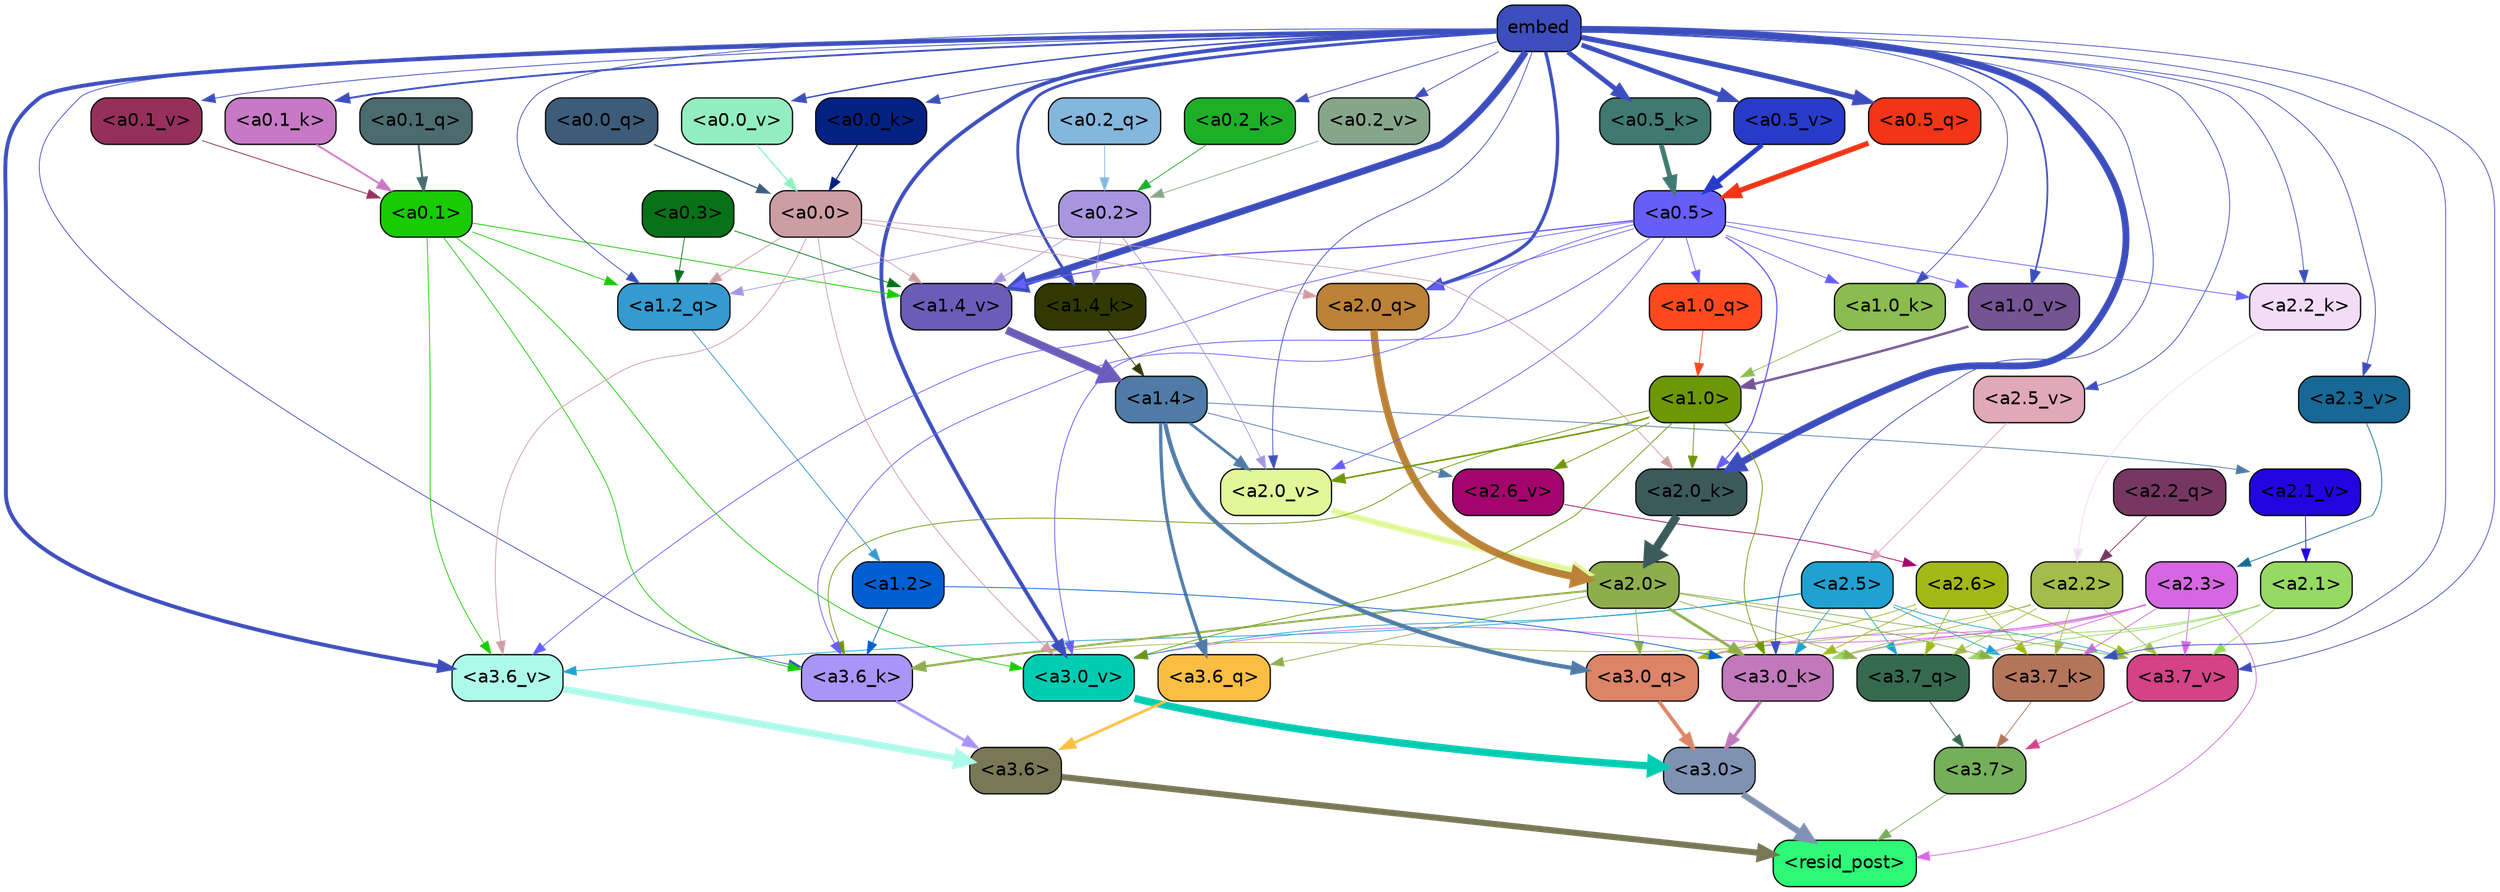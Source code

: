 strict digraph "" {
	graph [bgcolor=transparent,
		layout=dot,
		overlap=false,
		splines=true
	];
	"<a3.7>"	[color=black,
		fillcolor="#75af5a",
		fontname=Helvetica,
		shape=box,
		style="filled, rounded"];
	"<resid_post>"	[color=black,
		fillcolor="#2df976",
		fontname=Helvetica,
		shape=box,
		style="filled, rounded"];
	"<a3.7>" -> "<resid_post>"	[color="#75af5a",
		penwidth=0.6];
	"<a3.6>"	[color=black,
		fillcolor="#787856",
		fontname=Helvetica,
		shape=box,
		style="filled, rounded"];
	"<a3.6>" -> "<resid_post>"	[color="#787856",
		penwidth=4.753257989883423];
	"<a3.0>"	[color=black,
		fillcolor="#7f92b2",
		fontname=Helvetica,
		shape=box,
		style="filled, rounded"];
	"<a3.0>" -> "<resid_post>"	[color="#7f92b2",
		penwidth=4.90053927898407];
	"<a2.3>"	[color=black,
		fillcolor="#d666e2",
		fontname=Helvetica,
		shape=box,
		style="filled, rounded"];
	"<a2.3>" -> "<resid_post>"	[color="#d666e2",
		penwidth=0.6];
	"<a3.7_q>"	[color=black,
		fillcolor="#366a4f",
		fontname=Helvetica,
		shape=box,
		style="filled, rounded"];
	"<a2.3>" -> "<a3.7_q>"	[color="#d666e2",
		penwidth=0.6];
	"<a3.0_q>"	[color=black,
		fillcolor="#dc8467",
		fontname=Helvetica,
		shape=box,
		style="filled, rounded"];
	"<a2.3>" -> "<a3.0_q>"	[color="#d666e2",
		penwidth=0.6];
	"<a3.7_k>"	[color=black,
		fillcolor="#b4755b",
		fontname=Helvetica,
		shape=box,
		style="filled, rounded"];
	"<a2.3>" -> "<a3.7_k>"	[color="#d666e2",
		penwidth=0.6];
	"<a3.0_k>"	[color=black,
		fillcolor="#c179bb",
		fontname=Helvetica,
		shape=box,
		style="filled, rounded"];
	"<a2.3>" -> "<a3.0_k>"	[color="#d666e2",
		penwidth=0.6];
	"<a3.7_v>"	[color=black,
		fillcolor="#d34386",
		fontname=Helvetica,
		shape=box,
		style="filled, rounded"];
	"<a2.3>" -> "<a3.7_v>"	[color="#d666e2",
		penwidth=0.6];
	"<a3.0_v>"	[color=black,
		fillcolor="#01ccb2",
		fontname=Helvetica,
		shape=box,
		style="filled, rounded"];
	"<a2.3>" -> "<a3.0_v>"	[color="#d666e2",
		penwidth=0.6];
	"<a3.7_q>" -> "<a3.7>"	[color="#366a4f",
		penwidth=0.6];
	"<a3.6_q>"	[color=black,
		fillcolor="#fbbe43",
		fontname=Helvetica,
		shape=box,
		style="filled, rounded"];
	"<a3.6_q>" -> "<a3.6>"	[color="#fbbe43",
		penwidth=2.160832464694977];
	"<a3.0_q>" -> "<a3.0>"	[color="#dc8467",
		penwidth=2.870753765106201];
	"<a3.7_k>" -> "<a3.7>"	[color="#b4755b",
		penwidth=0.6];
	"<a3.6_k>"	[color=black,
		fillcolor="#a995f8",
		fontname=Helvetica,
		shape=box,
		style="filled, rounded"];
	"<a3.6_k>" -> "<a3.6>"	[color="#a995f8",
		penwidth=2.13908451795578];
	"<a3.0_k>" -> "<a3.0>"	[color="#c179bb",
		penwidth=2.520303964614868];
	"<a3.7_v>" -> "<a3.7>"	[color="#d34386",
		penwidth=0.6];
	"<a3.6_v>"	[color=black,
		fillcolor="#adf9ea",
		fontname=Helvetica,
		shape=box,
		style="filled, rounded"];
	"<a3.6_v>" -> "<a3.6>"	[color="#adf9ea",
		penwidth=5.297133803367615];
	"<a3.0_v>" -> "<a3.0>"	[color="#01ccb2",
		penwidth=5.680712580680847];
	"<a2.6>"	[color=black,
		fillcolor="#a2b816",
		fontname=Helvetica,
		shape=box,
		style="filled, rounded"];
	"<a2.6>" -> "<a3.7_q>"	[color="#a2b816",
		penwidth=0.6];
	"<a2.6>" -> "<a3.0_q>"	[color="#a2b816",
		penwidth=0.6];
	"<a2.6>" -> "<a3.7_k>"	[color="#a2b816",
		penwidth=0.6];
	"<a2.6>" -> "<a3.0_k>"	[color="#a2b816",
		penwidth=0.6];
	"<a2.6>" -> "<a3.7_v>"	[color="#a2b816",
		penwidth=0.6];
	"<a2.5>"	[color=black,
		fillcolor="#20a1d1",
		fontname=Helvetica,
		shape=box,
		style="filled, rounded"];
	"<a2.5>" -> "<a3.7_q>"	[color="#20a1d1",
		penwidth=0.6];
	"<a2.5>" -> "<a3.7_k>"	[color="#20a1d1",
		penwidth=0.6];
	"<a2.5>" -> "<a3.0_k>"	[color="#20a1d1",
		penwidth=0.6];
	"<a2.5>" -> "<a3.7_v>"	[color="#20a1d1",
		penwidth=0.6];
	"<a2.5>" -> "<a3.6_v>"	[color="#20a1d1",
		penwidth=0.6];
	"<a2.5>" -> "<a3.0_v>"	[color="#20a1d1",
		penwidth=0.6];
	"<a2.2>"	[color=black,
		fillcolor="#a3bc4c",
		fontname=Helvetica,
		shape=box,
		style="filled, rounded"];
	"<a2.2>" -> "<a3.7_q>"	[color="#a3bc4c",
		penwidth=0.6];
	"<a2.2>" -> "<a3.7_k>"	[color="#a3bc4c",
		penwidth=0.6];
	"<a2.2>" -> "<a3.6_k>"	[color="#a3bc4c",
		penwidth=0.6];
	"<a2.2>" -> "<a3.0_k>"	[color="#a3bc4c",
		penwidth=0.6];
	"<a2.2>" -> "<a3.7_v>"	[color="#a3bc4c",
		penwidth=0.6];
	"<a2.1>"	[color=black,
		fillcolor="#96d963",
		fontname=Helvetica,
		shape=box,
		style="filled, rounded"];
	"<a2.1>" -> "<a3.7_q>"	[color="#96d963",
		penwidth=0.6];
	"<a2.1>" -> "<a3.7_k>"	[color="#96d963",
		penwidth=0.6];
	"<a2.1>" -> "<a3.0_k>"	[color="#96d963",
		penwidth=0.6];
	"<a2.1>" -> "<a3.7_v>"	[color="#96d963",
		penwidth=0.6];
	"<a2.0>"	[color=black,
		fillcolor="#8eae4d",
		fontname=Helvetica,
		shape=box,
		style="filled, rounded"];
	"<a2.0>" -> "<a3.7_q>"	[color="#8eae4d",
		penwidth=0.6];
	"<a2.0>" -> "<a3.6_q>"	[color="#8eae4d",
		penwidth=0.6];
	"<a2.0>" -> "<a3.0_q>"	[color="#8eae4d",
		penwidth=0.6];
	"<a2.0>" -> "<a3.7_k>"	[color="#8eae4d",
		penwidth=0.6];
	"<a2.0>" -> "<a3.6_k>"	[color="#8eae4d",
		penwidth=1.5348684191703796];
	"<a2.0>" -> "<a3.0_k>"	[color="#8eae4d",
		penwidth=2.172017753124237];
	"<a2.0>" -> "<a3.7_v>"	[color="#8eae4d",
		penwidth=0.6];
	"<a1.4>"	[color=black,
		fillcolor="#507ba6",
		fontname=Helvetica,
		shape=box,
		style="filled, rounded"];
	"<a1.4>" -> "<a3.6_q>"	[color="#507ba6",
		penwidth=2.532623291015625];
	"<a1.4>" -> "<a3.0_q>"	[color="#507ba6",
		penwidth=3.2595192790031433];
	"<a2.6_v>"	[color=black,
		fillcolor="#a3046d",
		fontname=Helvetica,
		shape=box,
		style="filled, rounded"];
	"<a1.4>" -> "<a2.6_v>"	[color="#507ba6",
		penwidth=0.6];
	"<a2.1_v>"	[color=black,
		fillcolor="#2206e0",
		fontname=Helvetica,
		shape=box,
		style="filled, rounded"];
	"<a1.4>" -> "<a2.1_v>"	[color="#507ba6",
		penwidth=0.6];
	"<a2.0_v>"	[color=black,
		fillcolor="#e1f799",
		fontname=Helvetica,
		shape=box,
		style="filled, rounded"];
	"<a1.4>" -> "<a2.0_v>"	[color="#507ba6",
		penwidth=2.1199009865522385];
	embed	[color=black,
		fillcolor="#3c4ebd",
		fontname=Helvetica,
		shape=box,
		style="filled, rounded"];
	embed -> "<a3.7_k>"	[color="#3c4ebd",
		penwidth=0.6];
	embed -> "<a3.6_k>"	[color="#3c4ebd",
		penwidth=0.6];
	embed -> "<a3.0_k>"	[color="#3c4ebd",
		penwidth=0.6117386221885681];
	embed -> "<a3.7_v>"	[color="#3c4ebd",
		penwidth=0.6];
	embed -> "<a3.6_v>"	[color="#3c4ebd",
		penwidth=3.0186105966567993];
	embed -> "<a3.0_v>"	[color="#3c4ebd",
		penwidth=2.969020187854767];
	"<a2.0_q>"	[color=black,
		fillcolor="#bb8238",
		fontname=Helvetica,
		shape=box,
		style="filled, rounded"];
	embed -> "<a2.0_q>"	[color="#3c4ebd",
		penwidth=2.5791755318641663];
	"<a2.2_k>"	[color=black,
		fillcolor="#f2dcf6",
		fontname=Helvetica,
		shape=box,
		style="filled, rounded"];
	embed -> "<a2.2_k>"	[color="#3c4ebd",
		penwidth=0.6];
	"<a2.0_k>"	[color=black,
		fillcolor="#3c5a5c",
		fontname=Helvetica,
		shape=box,
		style="filled, rounded"];
	embed -> "<a2.0_k>"	[color="#3c4ebd",
		penwidth=5.307481050491333];
	"<a2.5_v>"	[color=black,
		fillcolor="#e0a8b8",
		fontname=Helvetica,
		shape=box,
		style="filled, rounded"];
	embed -> "<a2.5_v>"	[color="#3c4ebd",
		penwidth=0.6];
	"<a2.3_v>"	[color=black,
		fillcolor="#176894",
		fontname=Helvetica,
		shape=box,
		style="filled, rounded"];
	embed -> "<a2.3_v>"	[color="#3c4ebd",
		penwidth=0.6];
	embed -> "<a2.0_v>"	[color="#3c4ebd",
		penwidth=0.6];
	"<a1.2_q>"	[color=black,
		fillcolor="#349ad0",
		fontname=Helvetica,
		shape=box,
		style="filled, rounded"];
	embed -> "<a1.2_q>"	[color="#3c4ebd",
		penwidth=0.6];
	"<a1.4_k>"	[color=black,
		fillcolor="#313901",
		fontname=Helvetica,
		shape=box,
		style="filled, rounded"];
	embed -> "<a1.4_k>"	[color="#3c4ebd",
		penwidth=2.1839776039123535];
	"<a1.0_k>"	[color=black,
		fillcolor="#8bbc4f",
		fontname=Helvetica,
		shape=box,
		style="filled, rounded"];
	embed -> "<a1.0_k>"	[color="#3c4ebd",
		penwidth=0.6];
	"<a1.4_v>"	[color=black,
		fillcolor="#6b5cb8",
		fontname=Helvetica,
		shape=box,
		style="filled, rounded"];
	embed -> "<a1.4_v>"	[color="#3c4ebd",
		penwidth=5.2540810108184814];
	"<a1.0_v>"	[color=black,
		fillcolor="#755493",
		fontname=Helvetica,
		shape=box,
		style="filled, rounded"];
	embed -> "<a1.0_v>"	[color="#3c4ebd",
		penwidth=1.3048751950263977];
	"<a0.5_q>"	[color=black,
		fillcolor="#f13516",
		fontname=Helvetica,
		shape=box,
		style="filled, rounded"];
	embed -> "<a0.5_q>"	[color="#3c4ebd",
		penwidth=4.10348916053772];
	"<a0.5_k>"	[color=black,
		fillcolor="#407972",
		fontname=Helvetica,
		shape=box,
		style="filled, rounded"];
	embed -> "<a0.5_k>"	[color="#3c4ebd",
		penwidth=3.7413554191589355];
	"<a0.2_k>"	[color=black,
		fillcolor="#1eaf29",
		fontname=Helvetica,
		shape=box,
		style="filled, rounded"];
	embed -> "<a0.2_k>"	[color="#3c4ebd",
		penwidth=0.6];
	"<a0.1_k>"	[color=black,
		fillcolor="#c779c5",
		fontname=Helvetica,
		shape=box,
		style="filled, rounded"];
	embed -> "<a0.1_k>"	[color="#3c4ebd",
		penwidth=1.4689924716949463];
	"<a0.0_k>"	[color=black,
		fillcolor="#052182",
		fontname=Helvetica,
		shape=box,
		style="filled, rounded"];
	embed -> "<a0.0_k>"	[color="#3c4ebd",
		penwidth=0.7751901149749756];
	"<a0.5_v>"	[color=black,
		fillcolor="#283ac9",
		fontname=Helvetica,
		shape=box,
		style="filled, rounded"];
	embed -> "<a0.5_v>"	[color="#3c4ebd",
		penwidth=3.7020363211631775];
	"<a0.2_v>"	[color=black,
		fillcolor="#86a68b",
		fontname=Helvetica,
		shape=box,
		style="filled, rounded"];
	embed -> "<a0.2_v>"	[color="#3c4ebd",
		penwidth=0.6];
	"<a0.1_v>"	[color=black,
		fillcolor="#96305a",
		fontname=Helvetica,
		shape=box,
		style="filled, rounded"];
	embed -> "<a0.1_v>"	[color="#3c4ebd",
		penwidth=0.6266210079193115];
	"<a0.0_v>"	[color=black,
		fillcolor="#92eec0",
		fontname=Helvetica,
		shape=box,
		style="filled, rounded"];
	embed -> "<a0.0_v>"	[color="#3c4ebd",
		penwidth=1.1311111450195312];
	"<a1.2>"	[color=black,
		fillcolor="#015fd2",
		fontname=Helvetica,
		shape=box,
		style="filled, rounded"];
	"<a1.2>" -> "<a3.6_k>"	[color="#015fd2",
		penwidth=0.6];
	"<a1.2>" -> "<a3.0_k>"	[color="#015fd2",
		penwidth=0.6];
	"<a1.0>"	[color=black,
		fillcolor="#6d9704",
		fontname=Helvetica,
		shape=box,
		style="filled, rounded"];
	"<a1.0>" -> "<a3.6_k>"	[color="#6d9704",
		penwidth=0.6];
	"<a1.0>" -> "<a3.0_k>"	[color="#6d9704",
		penwidth=0.6];
	"<a1.0>" -> "<a3.0_v>"	[color="#6d9704",
		penwidth=0.6];
	"<a1.0>" -> "<a2.0_k>"	[color="#6d9704",
		penwidth=0.6];
	"<a1.0>" -> "<a2.6_v>"	[color="#6d9704",
		penwidth=0.6];
	"<a1.0>" -> "<a2.0_v>"	[color="#6d9704",
		penwidth=1.237271785736084];
	"<a0.5>"	[color=black,
		fillcolor="#675efa",
		fontname=Helvetica,
		shape=box,
		style="filled, rounded"];
	"<a0.5>" -> "<a3.6_k>"	[color="#675efa",
		penwidth=0.6];
	"<a0.5>" -> "<a3.6_v>"	[color="#675efa",
		penwidth=0.6];
	"<a0.5>" -> "<a3.0_v>"	[color="#675efa",
		penwidth=0.6409564018249512];
	"<a0.5>" -> "<a2.0_q>"	[color="#675efa",
		penwidth=0.6];
	"<a0.5>" -> "<a2.2_k>"	[color="#675efa",
		penwidth=0.6];
	"<a0.5>" -> "<a2.0_k>"	[color="#675efa",
		penwidth=0.9355769157409668];
	"<a0.5>" -> "<a2.0_v>"	[color="#675efa",
		penwidth=0.6];
	"<a1.0_q>"	[color=black,
		fillcolor="#fe491e",
		fontname=Helvetica,
		shape=box,
		style="filled, rounded"];
	"<a0.5>" -> "<a1.0_q>"	[color="#675efa",
		penwidth=0.6];
	"<a0.5>" -> "<a1.0_k>"	[color="#675efa",
		penwidth=0.6];
	"<a0.5>" -> "<a1.4_v>"	[color="#675efa",
		penwidth=1.016412615776062];
	"<a0.5>" -> "<a1.0_v>"	[color="#675efa",
		penwidth=0.6];
	"<a0.1>"	[color=black,
		fillcolor="#18cb02",
		fontname=Helvetica,
		shape=box,
		style="filled, rounded"];
	"<a0.1>" -> "<a3.6_k>"	[color="#18cb02",
		penwidth=0.6];
	"<a0.1>" -> "<a3.6_v>"	[color="#18cb02",
		penwidth=0.6];
	"<a0.1>" -> "<a3.0_v>"	[color="#18cb02",
		penwidth=0.6];
	"<a0.1>" -> "<a1.2_q>"	[color="#18cb02",
		penwidth=0.6];
	"<a0.1>" -> "<a1.4_v>"	[color="#18cb02",
		penwidth=0.6440334320068359];
	"<a0.0>"	[color=black,
		fillcolor="#cd9da4",
		fontname=Helvetica,
		shape=box,
		style="filled, rounded"];
	"<a0.0>" -> "<a3.6_v>"	[color="#cd9da4",
		penwidth=0.6];
	"<a0.0>" -> "<a3.0_v>"	[color="#cd9da4",
		penwidth=0.6];
	"<a0.0>" -> "<a2.0_q>"	[color="#cd9da4",
		penwidth=0.6];
	"<a0.0>" -> "<a2.0_k>"	[color="#cd9da4",
		penwidth=0.6];
	"<a0.0>" -> "<a1.2_q>"	[color="#cd9da4",
		penwidth=0.6];
	"<a0.0>" -> "<a1.4_v>"	[color="#cd9da4",
		penwidth=0.6];
	"<a2.2_q>"	[color=black,
		fillcolor="#773762",
		fontname=Helvetica,
		shape=box,
		style="filled, rounded"];
	"<a2.2_q>" -> "<a2.2>"	[color="#773762",
		penwidth=0.6];
	"<a2.0_q>" -> "<a2.0>"	[color="#bb8238",
		penwidth=5.682948350906372];
	"<a2.2_k>" -> "<a2.2>"	[color="#f2dcf6",
		penwidth=0.6];
	"<a2.0_k>" -> "<a2.0>"	[color="#3c5a5c",
		penwidth=6.450693130493164];
	"<a2.6_v>" -> "<a2.6>"	[color="#a3046d",
		penwidth=0.6];
	"<a2.5_v>" -> "<a2.5>"	[color="#e0a8b8",
		penwidth=0.6];
	"<a2.3_v>" -> "<a2.3>"	[color="#176894",
		penwidth=0.6];
	"<a2.1_v>" -> "<a2.1>"	[color="#2206e0",
		penwidth=0.6];
	"<a2.0_v>" -> "<a2.0>"	[color="#e1f799",
		penwidth=4.592647075653076];
	"<a0.2>"	[color=black,
		fillcolor="#a795e0",
		fontname=Helvetica,
		shape=box,
		style="filled, rounded"];
	"<a0.2>" -> "<a2.0_v>"	[color="#a795e0",
		penwidth=0.6];
	"<a0.2>" -> "<a1.2_q>"	[color="#a795e0",
		penwidth=0.6];
	"<a0.2>" -> "<a1.4_k>"	[color="#a795e0",
		penwidth=0.6];
	"<a0.2>" -> "<a1.4_v>"	[color="#a795e0",
		penwidth=0.6];
	"<a1.2_q>" -> "<a1.2>"	[color="#349ad0",
		penwidth=0.6323684453964233];
	"<a1.0_q>" -> "<a1.0>"	[color="#fe491e",
		penwidth=0.6];
	"<a1.4_k>" -> "<a1.4>"	[color="#313901",
		penwidth=0.6];
	"<a1.0_k>" -> "<a1.0>"	[color="#8bbc4f",
		penwidth=0.6];
	"<a1.4_v>" -> "<a1.4>"	[color="#6b5cb8",
		penwidth=6.149721145629883];
	"<a1.0_v>" -> "<a1.0>"	[color="#755493",
		penwidth=1.874430701136589];
	"<a0.3>"	[color=black,
		fillcolor="#077218",
		fontname=Helvetica,
		shape=box,
		style="filled, rounded"];
	"<a0.3>" -> "<a1.2_q>"	[color="#077218",
		penwidth=0.6];
	"<a0.3>" -> "<a1.4_v>"	[color="#077218",
		penwidth=0.6];
	"<a0.5_q>" -> "<a0.5>"	[color="#f13516",
		penwidth=4.096640631556511];
	"<a0.2_q>"	[color=black,
		fillcolor="#84b7dd",
		fontname=Helvetica,
		shape=box,
		style="filled, rounded"];
	"<a0.2_q>" -> "<a0.2>"	[color="#84b7dd",
		penwidth=0.6005611419677734];
	"<a0.1_q>"	[color=black,
		fillcolor="#4b6b6f",
		fontname=Helvetica,
		shape=box,
		style="filled, rounded"];
	"<a0.1_q>" -> "<a0.1>"	[color="#4b6b6f",
		penwidth=1.5538761615753174];
	"<a0.0_q>"	[color=black,
		fillcolor="#3d5c79",
		fontname=Helvetica,
		shape=box,
		style="filled, rounded"];
	"<a0.0_q>" -> "<a0.0>"	[color="#3d5c79",
		penwidth=0.8876461982727051];
	"<a0.5_k>" -> "<a0.5>"	[color="#407972",
		penwidth=3.7383413314819336];
	"<a0.2_k>" -> "<a0.2>"	[color="#1eaf29",
		penwidth=0.6];
	"<a0.1_k>" -> "<a0.1>"	[color="#c779c5",
		penwidth=1.4667291641235352];
	"<a0.0_k>" -> "<a0.0>"	[color="#052182",
		penwidth=0.7793014049530029];
	"<a0.5_v>" -> "<a0.5>"	[color="#283ac9",
		penwidth=3.717004656791687];
	"<a0.2_v>" -> "<a0.2>"	[color="#86a68b",
		penwidth=0.6];
	"<a0.1_v>" -> "<a0.1>"	[color="#96305a",
		penwidth=0.6493067741394043];
	"<a0.0_v>" -> "<a0.0>"	[color="#92eec0",
		penwidth=1.1432268619537354];
}
